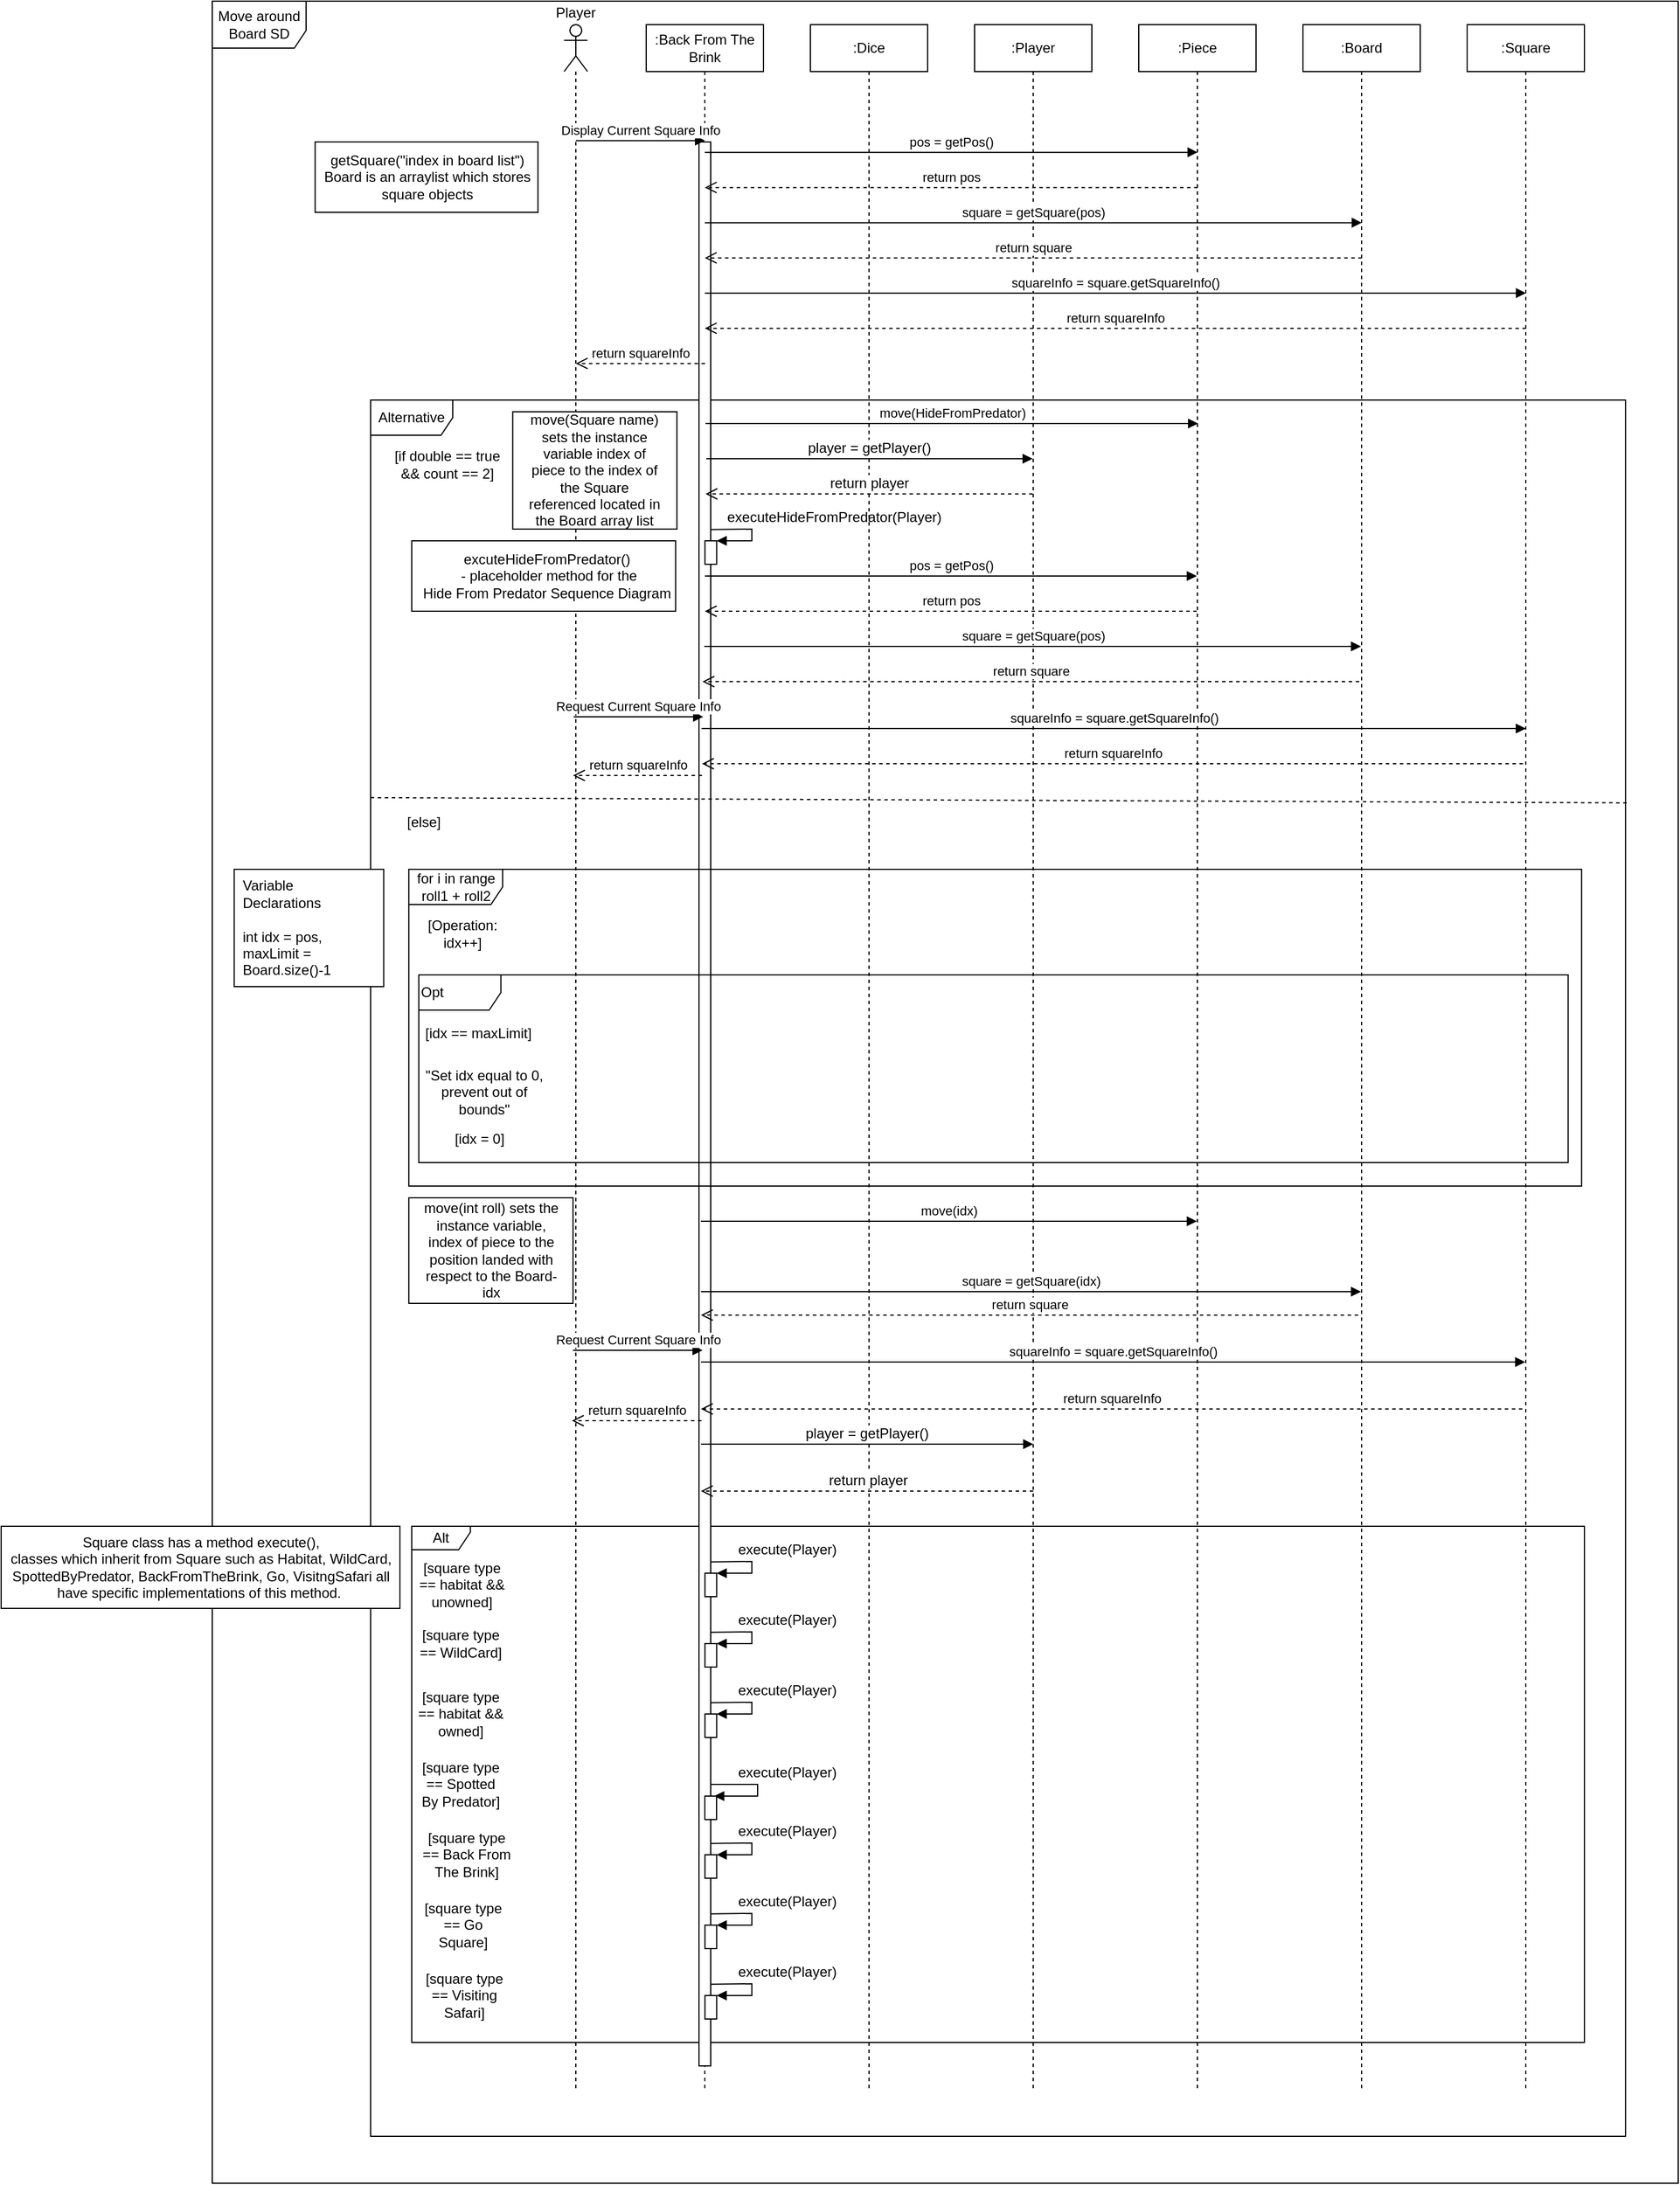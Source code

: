 <mxfile version="13.10.7" type="device" pages="2"><diagram id="kgpKYQtTHZ0yAKxKKP6v" name="Page-1"><mxGraphModel dx="2909" dy="663" grid="1" gridSize="10" guides="1" tooltips="1" connect="1" arrows="1" fold="1" page="1" pageScale="1" pageWidth="850" pageHeight="1100" math="0" shadow="0"><root><mxCell id="0"/><mxCell id="1" parent="0"/><mxCell id="ZVCKdKGzNukC2aIIojTb-14" value="Alternative" style="shape=umlFrame;whiteSpace=wrap;html=1;width=70;height=30;" parent="1" vertex="1"><mxGeometry x="-874.95" y="560" width="1070" height="1480" as="geometry"/></mxCell><mxCell id="veifitGn4pFbz4EbThH1-70" value="Move around Board SD" style="shape=umlFrame;whiteSpace=wrap;html=1;fontSize=12;width=80;height=40;" parent="1" vertex="1"><mxGeometry x="-1010" y="220" width="1250" height="1860" as="geometry"/></mxCell><mxCell id="yhRwFt9on3MV-_1n4iwL-3" value="" style="rounded=0;whiteSpace=wrap;html=1;" parent="1" vertex="1"><mxGeometry x="-842.39" y="1240" width="140" height="90" as="geometry"/></mxCell><mxCell id="veifitGn4pFbz4EbThH1-69" value="" style="rounded=0;whiteSpace=wrap;html=1;fontSize=12;" parent="1" vertex="1"><mxGeometry x="-922.28" y="340" width="190" height="60" as="geometry"/></mxCell><mxCell id="veifitGn4pFbz4EbThH1-14" value="Alt" style="shape=umlFrame;whiteSpace=wrap;html=1;width=50;height=20;" parent="1" vertex="1"><mxGeometry x="-839.89" y="1520" width="999.89" height="440" as="geometry"/></mxCell><mxCell id="ZBRINw5emn9o5bv1vfG7-1" value="" style="shape=umlLifeline;participant=umlActor;perimeter=lifelinePerimeter;whiteSpace=wrap;html=1;container=1;collapsible=0;recursiveResize=0;verticalAlign=top;spacingTop=36;outlineConnect=0;" parent="1" vertex="1"><mxGeometry x="-710" y="240" width="20" height="1760" as="geometry"/></mxCell><mxCell id="ZBRINw5emn9o5bv1vfG7-2" value=":Back From The Brink" style="shape=umlLifeline;perimeter=lifelinePerimeter;whiteSpace=wrap;html=1;container=1;collapsible=0;recursiveResize=0;outlineConnect=0;" parent="1" vertex="1"><mxGeometry x="-640" y="240" width="100" height="1760" as="geometry"/></mxCell><mxCell id="veifitGn4pFbz4EbThH1-16" value="" style="html=1;verticalAlign=bottom;endArrow=block;fontSize=12;rounded=0;" parent="ZBRINw5emn9o5bv1vfG7-2" source="ZBRINw5emn9o5bv1vfG7-2" edge="1"><mxGeometry x="-0.124" y="20" width="80" relative="1" as="geometry"><mxPoint x="58" y="1500" as="sourcePoint"/><mxPoint x="58" y="1510" as="targetPoint"/><Array as="points"><mxPoint x="95" y="1500"/><mxPoint x="95" y="1510"/></Array><mxPoint as="offset"/></mxGeometry></mxCell><mxCell id="ZBRINw5emn9o5bv1vfG7-7" value="" style="rounded=0;whiteSpace=wrap;html=1;" parent="ZBRINw5emn9o5bv1vfG7-2" vertex="1"><mxGeometry x="45" y="100" width="10" height="1640" as="geometry"/></mxCell><mxCell id="veifitGn4pFbz4EbThH1-19" value="" style="rounded=0;whiteSpace=wrap;html=1;fontSize=12;" parent="ZBRINw5emn9o5bv1vfG7-2" vertex="1"><mxGeometry x="50" y="1510" width="10" height="20" as="geometry"/></mxCell><mxCell id="ZBRINw5emn9o5bv1vfG7-3" value=":Dice" style="shape=umlLifeline;perimeter=lifelinePerimeter;whiteSpace=wrap;html=1;container=1;collapsible=0;recursiveResize=0;outlineConnect=0;" parent="1" vertex="1"><mxGeometry x="-500" y="240" width="100" height="1760" as="geometry"/></mxCell><mxCell id="ZBRINw5emn9o5bv1vfG7-4" value=":Player" style="shape=umlLifeline;perimeter=lifelinePerimeter;whiteSpace=wrap;html=1;container=1;collapsible=0;recursiveResize=0;outlineConnect=0;" parent="1" vertex="1"><mxGeometry x="-360" y="240" width="100" height="1760" as="geometry"/></mxCell><mxCell id="ZBRINw5emn9o5bv1vfG7-5" value=":Piece" style="shape=umlLifeline;perimeter=lifelinePerimeter;whiteSpace=wrap;html=1;container=1;collapsible=0;recursiveResize=0;outlineConnect=0;" parent="1" vertex="1"><mxGeometry x="-220" y="240" width="100" height="1760" as="geometry"/></mxCell><mxCell id="ZBRINw5emn9o5bv1vfG7-13" value=":Board" style="shape=umlLifeline;perimeter=lifelinePerimeter;whiteSpace=wrap;html=1;container=1;collapsible=0;recursiveResize=0;outlineConnect=0;" parent="1" vertex="1"><mxGeometry x="-80" y="240" width="100" height="1760" as="geometry"/></mxCell><mxCell id="ZBRINw5emn9o5bv1vfG7-14" value=":Square" style="shape=umlLifeline;perimeter=lifelinePerimeter;whiteSpace=wrap;html=1;container=1;collapsible=0;recursiveResize=0;outlineConnect=0;" parent="1" vertex="1"><mxGeometry x="60" y="240" width="100" height="1760" as="geometry"/></mxCell><mxCell id="ZBRINw5emn9o5bv1vfG7-16" value="getSquare(&quot;index in board list&quot;)&lt;br&gt;Board is an arraylist which stores&lt;br&gt;square objects" style="text;html=1;align=center;verticalAlign=middle;resizable=0;points=[];autosize=1;" parent="1" vertex="1"><mxGeometry x="-922.28" y="345" width="190" height="50" as="geometry"/></mxCell><mxCell id="ZBRINw5emn9o5bv1vfG7-23" value="for i in range roll1 + roll2" style="shape=umlFrame;whiteSpace=wrap;html=1;width=80;height=30;" parent="1" vertex="1"><mxGeometry x="-842.39" y="960" width="1000" height="270" as="geometry"/></mxCell><mxCell id="ZBRINw5emn9o5bv1vfG7-28" value="[Operation: &lt;br style=&quot;font-size: 12px;&quot;&gt;idx++]" style="text;html=1;align=center;verticalAlign=middle;resizable=0;points=[];autosize=1;fontSize=12;" parent="1" vertex="1"><mxGeometry x="-832.5" y="1000" width="70" height="30" as="geometry"/></mxCell><mxCell id="ZBRINw5emn9o5bv1vfG7-29" value="Opt" style="shape=umlFrame;whiteSpace=wrap;html=1;align=left;width=70;height=30;" parent="1" vertex="1"><mxGeometry x="-833.86" y="1050" width="980" height="160" as="geometry"/></mxCell><mxCell id="ZBRINw5emn9o5bv1vfG7-33" value="[idx == maxLimit]" style="text;html=1;strokeColor=none;fillColor=none;align=center;verticalAlign=middle;whiteSpace=wrap;rounded=0;" parent="1" vertex="1"><mxGeometry x="-832.61" y="1090" width="100.22" height="20" as="geometry"/></mxCell><mxCell id="ZBRINw5emn9o5bv1vfG7-34" value="square = getSquare(idx)" style="html=1;verticalAlign=bottom;endArrow=block;" parent="1" edge="1"><mxGeometry width="80" relative="1" as="geometry"><mxPoint x="-593.319" y="1320" as="sourcePoint"/><mxPoint x="-30.5" y="1320" as="targetPoint"/><Array as="points"><mxPoint x="-582.39" y="1320"/><mxPoint x="-302.39" y="1320"/></Array></mxGeometry></mxCell><mxCell id="t25Jro8PnMjJ5pm1C7B0-3" value="&quot;Set idx equal to 0, prevent out of bounds&quot;" style="text;html=1;strokeColor=none;fillColor=none;align=center;verticalAlign=middle;whiteSpace=wrap;rounded=0;" parent="1" vertex="1"><mxGeometry x="-832.61" y="1140" width="110" height="20" as="geometry"/></mxCell><mxCell id="t25Jro8PnMjJ5pm1C7B0-4" value="return square" style="html=1;verticalAlign=bottom;endArrow=open;dashed=1;endSize=8;" parent="1" edge="1"><mxGeometry relative="1" as="geometry"><mxPoint x="-32.89" y="1340" as="sourcePoint"/><mxPoint x="-593.319" y="1340" as="targetPoint"/><Array as="points"><mxPoint x="-302.39" y="1340"/></Array></mxGeometry></mxCell><mxCell id="t25Jro8PnMjJ5pm1C7B0-5" value="Request Current Square Info" style="html=1;verticalAlign=bottom;endArrow=block;" parent="1" edge="1"><mxGeometry width="80" relative="1" as="geometry"><mxPoint x="-702.389" y="1370" as="sourcePoint"/><mxPoint x="-591.96" y="1370" as="targetPoint"/><Array as="points"><mxPoint x="-661.46" y="1370"/></Array></mxGeometry></mxCell><mxCell id="t25Jro8PnMjJ5pm1C7B0-8" value="return squareInfo" style="html=1;verticalAlign=bottom;endArrow=open;dashed=1;endSize=8;" parent="1" edge="1"><mxGeometry relative="1" as="geometry"><mxPoint x="-592.89" y="1430.0" as="sourcePoint"/><mxPoint x="-703.319" y="1430.0" as="targetPoint"/><Array as="points"><mxPoint x="-622.39" y="1430"/></Array></mxGeometry></mxCell><mxCell id="t25Jro8PnMjJ5pm1C7B0-11" value="squareInfo = square.getSquareInfo()" style="html=1;verticalAlign=bottom;endArrow=block;" parent="1" edge="1"><mxGeometry width="80" relative="1" as="geometry"><mxPoint x="-593.319" y="1380" as="sourcePoint"/><mxPoint x="109.5" y="1380.0" as="targetPoint"/><Array as="points"><mxPoint x="-371.39" y="1380"/></Array></mxGeometry></mxCell><mxCell id="t25Jro8PnMjJ5pm1C7B0-12" value="return squareInfo" style="html=1;verticalAlign=bottom;endArrow=open;dashed=1;endSize=8;" parent="1" edge="1"><mxGeometry relative="1" as="geometry"><mxPoint x="107.11" y="1420.0" as="sourcePoint"/><mxPoint x="-593.319" y="1420.0" as="targetPoint"/><Array as="points"><mxPoint x="-332.39" y="1420"/></Array></mxGeometry></mxCell><mxCell id="veifitGn4pFbz4EbThH1-7" value="[idx = 0]" style="text;html=1;strokeColor=none;fillColor=none;align=center;verticalAlign=middle;whiteSpace=wrap;rounded=0;" parent="1" vertex="1"><mxGeometry x="-832.5" y="1180" width="100.22" height="20" as="geometry"/></mxCell><mxCell id="veifitGn4pFbz4EbThH1-8" value="player = getPlayer()" style="html=1;verticalAlign=bottom;endArrow=block;fontSize=12;" parent="1" edge="1"><mxGeometry width="80" relative="1" as="geometry"><mxPoint x="-593.319" y="1450.0" as="sourcePoint"/><mxPoint x="-310" y="1450" as="targetPoint"/><Array as="points"><mxPoint x="-422.39" y="1450"/></Array></mxGeometry></mxCell><mxCell id="veifitGn4pFbz4EbThH1-9" value="return player" style="html=1;verticalAlign=bottom;endArrow=open;dashed=1;endSize=8;fontSize=12;" parent="1" edge="1"><mxGeometry relative="1" as="geometry"><mxPoint x="-310" y="1490" as="sourcePoint"/><mxPoint x="-593.319" y="1490.0" as="targetPoint"/><Array as="points"><mxPoint x="-392.39" y="1490"/></Array></mxGeometry></mxCell><mxCell id="veifitGn4pFbz4EbThH1-17" value="execute(Player)" style="text;html=1;align=center;verticalAlign=middle;resizable=0;points=[];autosize=1;fontSize=12;" parent="1" vertex="1"><mxGeometry x="-569.89" y="1530" width="100" height="20" as="geometry"/></mxCell><mxCell id="veifitGn4pFbz4EbThH1-32" value="[square type == habitat &amp;amp;&amp;amp; unowned]" style="text;html=1;strokeColor=none;fillColor=none;align=center;verticalAlign=middle;whiteSpace=wrap;rounded=0;fontSize=12;" parent="1" vertex="1"><mxGeometry x="-837.39" y="1560" width="80" height="20" as="geometry"/></mxCell><mxCell id="veifitGn4pFbz4EbThH1-41" value="[square type == WildCard]" style="text;html=1;strokeColor=none;fillColor=none;align=center;verticalAlign=middle;whiteSpace=wrap;rounded=0;fontSize=12;" parent="1" vertex="1"><mxGeometry x="-837.39" y="1610" width="77.5" height="20" as="geometry"/></mxCell><mxCell id="veifitGn4pFbz4EbThH1-42" value="" style="rounded=0;whiteSpace=wrap;html=1;fontSize=12;" parent="1" vertex="1"><mxGeometry x="-589.89" y="1620" width="10" height="20" as="geometry"/></mxCell><mxCell id="veifitGn4pFbz4EbThH1-43" value="" style="html=1;verticalAlign=bottom;endArrow=block;fontSize=12;rounded=0;entryX=1;entryY=0;entryDx=0;entryDy=0;exitX=1.024;exitY=0.72;exitDx=0;exitDy=0;exitPerimeter=0;" parent="1" target="veifitGn4pFbz4EbThH1-42" edge="1"><mxGeometry x="-0.124" y="20" width="80" relative="1" as="geometry"><mxPoint x="-584.65" y="1610.4" as="sourcePoint"/><mxPoint x="70.11" y="1492" as="targetPoint"/><Array as="points"><mxPoint x="-549.89" y="1610"/><mxPoint x="-549.89" y="1620"/></Array><mxPoint as="offset"/></mxGeometry></mxCell><mxCell id="veifitGn4pFbz4EbThH1-44" value="execute(Player)" style="text;html=1;align=center;verticalAlign=middle;resizable=0;points=[];autosize=1;fontSize=12;" parent="1" vertex="1"><mxGeometry x="-569.89" y="1590" width="100" height="20" as="geometry"/></mxCell><mxCell id="veifitGn4pFbz4EbThH1-45" value="[square type == habitat &amp;amp;&amp;amp; owned]" style="text;html=1;strokeColor=none;fillColor=none;align=center;verticalAlign=middle;whiteSpace=wrap;rounded=0;fontSize=12;" parent="1" vertex="1"><mxGeometry x="-837.39" y="1670" width="77.5" height="20" as="geometry"/></mxCell><mxCell id="veifitGn4pFbz4EbThH1-46" value="" style="rounded=0;whiteSpace=wrap;html=1;fontSize=12;" parent="1" vertex="1"><mxGeometry x="-589.89" y="1680" width="10" height="20" as="geometry"/></mxCell><mxCell id="veifitGn4pFbz4EbThH1-47" value="" style="html=1;verticalAlign=bottom;endArrow=block;fontSize=12;rounded=0;entryX=1;entryY=0;entryDx=0;entryDy=0;exitX=1.024;exitY=0.72;exitDx=0;exitDy=0;exitPerimeter=0;" parent="1" target="veifitGn4pFbz4EbThH1-46" edge="1"><mxGeometry x="-0.124" y="20" width="80" relative="1" as="geometry"><mxPoint x="-584.65" y="1670.4" as="sourcePoint"/><mxPoint x="70.11" y="1552" as="targetPoint"/><Array as="points"><mxPoint x="-549.89" y="1670"/><mxPoint x="-549.89" y="1680"/></Array><mxPoint as="offset"/></mxGeometry></mxCell><mxCell id="veifitGn4pFbz4EbThH1-48" value="execute(Player)" style="text;html=1;align=center;verticalAlign=middle;resizable=0;points=[];autosize=1;fontSize=12;" parent="1" vertex="1"><mxGeometry x="-569.89" y="1650" width="100" height="20" as="geometry"/></mxCell><mxCell id="veifitGn4pFbz4EbThH1-50" value="[square type == Spotted By Predator]" style="text;html=1;strokeColor=none;fillColor=none;align=center;verticalAlign=middle;whiteSpace=wrap;rounded=0;fontSize=12;" parent="1" vertex="1"><mxGeometry x="-837.39" y="1730" width="77.5" height="20" as="geometry"/></mxCell><mxCell id="veifitGn4pFbz4EbThH1-53" value="execute(Player)" style="text;html=1;align=center;verticalAlign=middle;resizable=0;points=[];autosize=1;fontSize=12;" parent="1" vertex="1"><mxGeometry x="-569.89" y="1720" width="100" height="20" as="geometry"/></mxCell><mxCell id="veifitGn4pFbz4EbThH1-54" value="[square type == Go Square]" style="text;html=1;strokeColor=none;fillColor=none;align=center;verticalAlign=middle;whiteSpace=wrap;rounded=0;fontSize=12;" parent="1" vertex="1"><mxGeometry x="-834.89" y="1850" width="77.5" height="20" as="geometry"/></mxCell><mxCell id="veifitGn4pFbz4EbThH1-55" value="" style="rounded=0;whiteSpace=wrap;html=1;fontSize=12;" parent="1" vertex="1"><mxGeometry x="-589.89" y="1800" width="10" height="20" as="geometry"/></mxCell><mxCell id="veifitGn4pFbz4EbThH1-56" value="" style="html=1;verticalAlign=bottom;endArrow=block;fontSize=12;rounded=0;entryX=1;entryY=0;entryDx=0;entryDy=0;exitX=1.024;exitY=0.72;exitDx=0;exitDy=0;exitPerimeter=0;" parent="1" target="veifitGn4pFbz4EbThH1-55" edge="1"><mxGeometry x="-0.124" y="20" width="80" relative="1" as="geometry"><mxPoint x="-584.65" y="1790.4" as="sourcePoint"/><mxPoint x="70.11" y="1672" as="targetPoint"/><Array as="points"><mxPoint x="-549.89" y="1790"/><mxPoint x="-549.89" y="1800"/></Array><mxPoint as="offset"/></mxGeometry></mxCell><mxCell id="veifitGn4pFbz4EbThH1-57" value="execute(Player)" style="text;html=1;align=center;verticalAlign=middle;resizable=0;points=[];autosize=1;fontSize=12;" parent="1" vertex="1"><mxGeometry x="-569.89" y="1770" width="100" height="20" as="geometry"/></mxCell><mxCell id="veifitGn4pFbz4EbThH1-58" value="[square type == Back From The Brink]" style="text;html=1;strokeColor=none;fillColor=none;align=center;verticalAlign=middle;whiteSpace=wrap;rounded=0;fontSize=12;" parent="1" vertex="1"><mxGeometry x="-832.39" y="1790" width="77.5" height="20" as="geometry"/></mxCell><mxCell id="veifitGn4pFbz4EbThH1-59" value="" style="rounded=0;whiteSpace=wrap;html=1;fontSize=12;" parent="1" vertex="1"><mxGeometry x="-589.89" y="1860" width="10" height="20" as="geometry"/></mxCell><mxCell id="veifitGn4pFbz4EbThH1-60" value="" style="html=1;verticalAlign=bottom;endArrow=block;fontSize=12;rounded=0;entryX=1;entryY=0;entryDx=0;entryDy=0;exitX=1.024;exitY=0.72;exitDx=0;exitDy=0;exitPerimeter=0;" parent="1" target="veifitGn4pFbz4EbThH1-59" edge="1"><mxGeometry x="-0.124" y="20" width="80" relative="1" as="geometry"><mxPoint x="-584.65" y="1850.4" as="sourcePoint"/><mxPoint x="70.11" y="1732" as="targetPoint"/><Array as="points"><mxPoint x="-549.89" y="1850"/><mxPoint x="-549.89" y="1860"/></Array><mxPoint as="offset"/></mxGeometry></mxCell><mxCell id="veifitGn4pFbz4EbThH1-61" value="execute(Player)" style="text;html=1;align=center;verticalAlign=middle;resizable=0;points=[];autosize=1;fontSize=12;" parent="1" vertex="1"><mxGeometry x="-569.89" y="1830" width="100" height="20" as="geometry"/></mxCell><mxCell id="veifitGn4pFbz4EbThH1-62" value="[square type == Visiting Safari]" style="text;html=1;strokeColor=none;fillColor=none;align=center;verticalAlign=middle;whiteSpace=wrap;rounded=0;fontSize=12;" parent="1" vertex="1"><mxGeometry x="-833.75" y="1910" width="77.5" height="20" as="geometry"/></mxCell><mxCell id="veifitGn4pFbz4EbThH1-63" value="" style="rounded=0;whiteSpace=wrap;html=1;fontSize=12;" parent="1" vertex="1"><mxGeometry x="-589.89" y="1920" width="10" height="20" as="geometry"/></mxCell><mxCell id="veifitGn4pFbz4EbThH1-64" value="" style="html=1;verticalAlign=bottom;endArrow=block;fontSize=12;rounded=0;entryX=1;entryY=0;entryDx=0;entryDy=0;exitX=1.024;exitY=0.72;exitDx=0;exitDy=0;exitPerimeter=0;" parent="1" target="veifitGn4pFbz4EbThH1-63" edge="1"><mxGeometry x="-0.124" y="20" width="80" relative="1" as="geometry"><mxPoint x="-584.65" y="1910.4" as="sourcePoint"/><mxPoint x="70.11" y="1792" as="targetPoint"/><Array as="points"><mxPoint x="-549.89" y="1910"/><mxPoint x="-549.89" y="1920"/></Array><mxPoint as="offset"/></mxGeometry></mxCell><mxCell id="veifitGn4pFbz4EbThH1-65" value="execute(Player)" style="text;html=1;align=center;verticalAlign=middle;resizable=0;points=[];autosize=1;fontSize=12;" parent="1" vertex="1"><mxGeometry x="-569.89" y="1890" width="100" height="20" as="geometry"/></mxCell><mxCell id="yhRwFt9on3MV-_1n4iwL-1" value="move(idx)" style="html=1;verticalAlign=bottom;endArrow=block;" parent="1" edge="1"><mxGeometry width="80" relative="1" as="geometry"><mxPoint x="-593.319" y="1260" as="sourcePoint"/><mxPoint x="-170.5" y="1260" as="targetPoint"/><Array as="points"/></mxGeometry></mxCell><mxCell id="yhRwFt9on3MV-_1n4iwL-2" value="move(int roll) sets the instance variable, index of piece to the position landed with respect to the Board- idx" style="text;html=1;strokeColor=none;fillColor=none;align=center;verticalAlign=middle;whiteSpace=wrap;rounded=0;" parent="1" vertex="1"><mxGeometry x="-832.39" y="1275" width="120" height="20" as="geometry"/></mxCell><mxCell id="veifitGn4pFbz4EbThH1-68" value="" style="rounded=0;whiteSpace=wrap;html=1;fontSize=12;" parent="1" vertex="1"><mxGeometry x="-1190" y="1520" width="340" height="70" as="geometry"/></mxCell><mxCell id="veifitGn4pFbz4EbThH1-67" value="Square class has a method execute(), &lt;br&gt;classes which inherit from Square such as Habitat, WildCard,&lt;br&gt;SpottedByPredator, BackFromTheBrink, Go, VisitngSafari all&lt;br&gt;have specific implementations of this method.&amp;nbsp;" style="text;html=1;align=center;verticalAlign=middle;resizable=0;points=[];autosize=1;fontSize=12;" parent="1" vertex="1"><mxGeometry x="-1190" y="1525" width="340" height="60" as="geometry"/></mxCell><mxCell id="ZVCKdKGzNukC2aIIojTb-19" value="" style="rounded=0;whiteSpace=wrap;html=1;fontSize=12;" parent="1" vertex="1"><mxGeometry x="-589.89" y="680" width="10" height="20" as="geometry"/></mxCell><mxCell id="ZVCKdKGzNukC2aIIojTb-20" value="" style="html=1;verticalAlign=bottom;endArrow=block;fontSize=12;rounded=0;entryX=1;entryY=0;entryDx=0;entryDy=0;exitX=1.024;exitY=0.72;exitDx=0;exitDy=0;exitPerimeter=0;" parent="1" target="ZVCKdKGzNukC2aIIojTb-19" edge="1"><mxGeometry x="-0.124" y="20" width="80" relative="1" as="geometry"><mxPoint x="-584.65" y="670.4" as="sourcePoint"/><mxPoint x="70.11" y="552" as="targetPoint"/><Array as="points"><mxPoint x="-549.89" y="670"/><mxPoint x="-549.89" y="680"/></Array><mxPoint as="offset"/></mxGeometry></mxCell><mxCell id="ZVCKdKGzNukC2aIIojTb-21" value="executeHideFromPredator(Player)" style="text;html=1;align=center;verticalAlign=middle;resizable=0;points=[];autosize=1;fontSize=12;" parent="1" vertex="1"><mxGeometry x="-579.78" y="650" width="200" height="20" as="geometry"/></mxCell><mxCell id="ZVCKdKGzNukC2aIIojTb-28" value="return square" style="html=1;verticalAlign=bottom;endArrow=open;dashed=1;endSize=8;" parent="1" edge="1"><mxGeometry relative="1" as="geometry"><mxPoint x="-32" y="800" as="sourcePoint"/><mxPoint x="-592" y="800" as="targetPoint"/><Array as="points"><mxPoint x="-301" y="800"/></Array></mxGeometry></mxCell><mxCell id="ZVCKdKGzNukC2aIIojTb-29" value="Request Current Square Info" style="html=1;verticalAlign=bottom;endArrow=block;" parent="1" edge="1"><mxGeometry width="80" relative="1" as="geometry"><mxPoint x="-701.849" y="830" as="sourcePoint"/><mxPoint x="-591.42" y="830" as="targetPoint"/><Array as="points"><mxPoint x="-660.92" y="830"/></Array></mxGeometry></mxCell><mxCell id="ZVCKdKGzNukC2aIIojTb-30" value="return squareInfo" style="html=1;verticalAlign=bottom;endArrow=open;dashed=1;endSize=8;" parent="1" edge="1"><mxGeometry relative="1" as="geometry"><mxPoint x="-592.39" y="880" as="sourcePoint"/><mxPoint x="-702.39" y="880" as="targetPoint"/><Array as="points"><mxPoint x="-621.39" y="880"/></Array></mxGeometry></mxCell><mxCell id="ZVCKdKGzNukC2aIIojTb-31" value="squareInfo = square.getSquareInfo()" style="html=1;verticalAlign=bottom;endArrow=block;" parent="1" edge="1"><mxGeometry width="80" relative="1" as="geometry"><mxPoint x="-592.779" y="840" as="sourcePoint"/><mxPoint x="110.04" y="840.0" as="targetPoint"/><Array as="points"><mxPoint x="-370.85" y="840"/></Array></mxGeometry></mxCell><mxCell id="ZVCKdKGzNukC2aIIojTb-32" value="return squareInfo" style="html=1;verticalAlign=bottom;endArrow=open;dashed=1;endSize=8;" parent="1" edge="1"><mxGeometry relative="1" as="geometry"><mxPoint x="107.61" y="870" as="sourcePoint"/><mxPoint x="-592.39" y="870" as="targetPoint"/><Array as="points"><mxPoint x="-331.39" y="870"/></Array></mxGeometry></mxCell><mxCell id="ZVCKdKGzNukC2aIIojTb-33" value="square = getSquare(pos)" style="html=1;verticalAlign=bottom;endArrow=block;" parent="1" edge="1"><mxGeometry width="80" relative="1" as="geometry"><mxPoint x="-590.5" y="770" as="sourcePoint"/><mxPoint x="-30.5" y="770" as="targetPoint"/><Array as="points"><mxPoint x="-579" y="770"/><mxPoint x="-299" y="770"/></Array></mxGeometry></mxCell><mxCell id="ZVCKdKGzNukC2aIIojTb-34" value="[if double == true&lt;br&gt;&amp;amp;&amp;amp; count == 2]" style="text;html=1;align=center;verticalAlign=middle;resizable=0;points=[];autosize=1;" parent="1" vertex="1"><mxGeometry x="-864.89" y="600" width="110" height="30" as="geometry"/></mxCell><mxCell id="ZVCKdKGzNukC2aIIojTb-35" value="move(HideFromPredator)" style="html=1;verticalAlign=bottom;endArrow=block;" parent="1" edge="1"><mxGeometry width="80" relative="1" as="geometry"><mxPoint x="-589.41" y="580" as="sourcePoint"/><mxPoint x="-169.41" y="580" as="targetPoint"/><Array as="points"><mxPoint x="-518.91" y="580"/></Array></mxGeometry></mxCell><mxCell id="ZVCKdKGzNukC2aIIojTb-36" value="player = getPlayer()" style="html=1;verticalAlign=bottom;endArrow=block;fontSize=12;" parent="1" target="ZBRINw5emn9o5bv1vfG7-4" edge="1"><mxGeometry width="80" relative="1" as="geometry"><mxPoint x="-588.799" y="610.0" as="sourcePoint"/><mxPoint x="-165.98" y="610.0" as="targetPoint"/><Array as="points"><mxPoint x="-417.87" y="610"/></Array></mxGeometry></mxCell><mxCell id="ZVCKdKGzNukC2aIIojTb-37" value="return player" style="html=1;verticalAlign=bottom;endArrow=open;dashed=1;endSize=8;fontSize=12;" parent="1" source="ZBRINw5emn9o5bv1vfG7-4" edge="1"><mxGeometry relative="1" as="geometry"><mxPoint x="-167.91" y="640" as="sourcePoint"/><mxPoint x="-589.41" y="640" as="targetPoint"/><Array as="points"><mxPoint x="-387.91" y="640"/></Array></mxGeometry></mxCell><mxCell id="ZVCKdKGzNukC2aIIojTb-38" value="pos = getPos()" style="html=1;verticalAlign=bottom;endArrow=block;" parent="1" source="ZBRINw5emn9o5bv1vfG7-2" target="ZBRINw5emn9o5bv1vfG7-5" edge="1"><mxGeometry width="80" relative="1" as="geometry"><mxPoint x="-540" y="720" as="sourcePoint"/><mxPoint x="-460" y="720" as="targetPoint"/><Array as="points"><mxPoint x="-360" y="710"/></Array></mxGeometry></mxCell><mxCell id="ZVCKdKGzNukC2aIIojTb-40" value="return pos" style="html=1;verticalAlign=bottom;endArrow=open;dashed=1;endSize=8;" parent="1" source="ZBRINw5emn9o5bv1vfG7-5" target="ZBRINw5emn9o5bv1vfG7-2" edge="1"><mxGeometry relative="1" as="geometry"><mxPoint x="-290" y="840" as="sourcePoint"/><mxPoint x="-370" y="840" as="targetPoint"/><Array as="points"><mxPoint x="-360" y="740"/></Array></mxGeometry></mxCell><mxCell id="ZVCKdKGzNukC2aIIojTb-43" value="" style="rounded=0;whiteSpace=wrap;html=1;" parent="1" vertex="1"><mxGeometry x="-753.8" y="570" width="140" height="100" as="geometry"/></mxCell><mxCell id="ZVCKdKGzNukC2aIIojTb-44" value="move(Square name) sets the instance variable index of piece to the index of the Square referenced located in the Board array list" style="text;html=1;strokeColor=none;fillColor=none;align=center;verticalAlign=middle;whiteSpace=wrap;rounded=0;" parent="1" vertex="1"><mxGeometry x="-743.8" y="610" width="120" height="20" as="geometry"/></mxCell><mxCell id="ZBRINw5emn9o5bv1vfG7-26" value="" style="rounded=0;whiteSpace=wrap;html=1;" parent="1" vertex="1"><mxGeometry x="-991.3" y="960" width="127.5" height="100" as="geometry"/></mxCell><mxCell id="ZBRINw5emn9o5bv1vfG7-27" value="Variable Declarations&lt;br&gt;&lt;br&gt;int idx = pos,&lt;br&gt;maxLimit = Board.size()-1" style="text;html=1;strokeColor=none;fillColor=none;align=left;verticalAlign=middle;whiteSpace=wrap;rounded=0;" parent="1" vertex="1"><mxGeometry x="-986.3" y="1000" width="105" height="20" as="geometry"/></mxCell><mxCell id="ZVCKdKGzNukC2aIIojTb-45" value="[else]" style="text;html=1;align=center;verticalAlign=middle;resizable=0;points=[];autosize=1;" parent="1" vertex="1"><mxGeometry x="-850" y="910" width="40" height="20" as="geometry"/></mxCell><mxCell id="ZVCKdKGzNukC2aIIojTb-46" value="" style="endArrow=none;dashed=1;html=1;exitX=0;exitY=0.229;exitDx=0;exitDy=0;exitPerimeter=0;entryX=1.002;entryY=0.232;entryDx=0;entryDy=0;entryPerimeter=0;" parent="1" source="ZVCKdKGzNukC2aIIojTb-14" target="ZVCKdKGzNukC2aIIojTb-14" edge="1"><mxGeometry width="50" height="50" relative="1" as="geometry"><mxPoint x="-370" y="950" as="sourcePoint"/><mxPoint x="-320" y="900" as="targetPoint"/></mxGeometry></mxCell><mxCell id="ZVCKdKGzNukC2aIIojTb-48" value="" style="rounded=0;whiteSpace=wrap;html=1;" parent="1" vertex="1"><mxGeometry x="-839.89" y="680" width="225" height="60" as="geometry"/></mxCell><mxCell id="ZVCKdKGzNukC2aIIojTb-47" value="excuteHideFromPredator()&lt;br&gt;&amp;nbsp;- placeholder method for the &lt;br&gt;Hide From Predator Sequence Diagram" style="text;html=1;align=center;verticalAlign=middle;resizable=0;points=[];autosize=1;" parent="1" vertex="1"><mxGeometry x="-839.89" y="685" width="230" height="50" as="geometry"/></mxCell><mxCell id="ZVCKdKGzNukC2aIIojTb-59" value="Display Current Square Info" style="html=1;verticalAlign=bottom;endArrow=block;" parent="1" edge="1"><mxGeometry width="80" relative="1" as="geometry"><mxPoint x="-699.996" y="338.82" as="sourcePoint"/><mxPoint x="-589.82" y="338.82" as="targetPoint"/><Array as="points"><mxPoint x="-659.32" y="338.82"/></Array></mxGeometry></mxCell><mxCell id="ZVCKdKGzNukC2aIIojTb-60" value="pos = getPos()" style="html=1;verticalAlign=bottom;endArrow=block;" parent="1" edge="1"><mxGeometry width="80" relative="1" as="geometry"><mxPoint x="-589.996" y="348.82" as="sourcePoint"/><mxPoint x="-169.82" y="348.82" as="targetPoint"/><Array as="points"><mxPoint x="-389.32" y="348.82"/></Array></mxGeometry></mxCell><mxCell id="ZVCKdKGzNukC2aIIojTb-61" value="return pos" style="html=1;verticalAlign=bottom;endArrow=open;dashed=1;endSize=8;" parent="1" edge="1"><mxGeometry relative="1" as="geometry"><mxPoint x="-169.82" y="378.82" as="sourcePoint"/><mxPoint x="-589.996" y="378.82" as="targetPoint"/><Array as="points"><mxPoint x="-349.32" y="378.82"/></Array></mxGeometry></mxCell><mxCell id="ZVCKdKGzNukC2aIIojTb-62" value="return squareInfo" style="html=1;verticalAlign=bottom;endArrow=open;dashed=1;endSize=8;" parent="1" edge="1"><mxGeometry relative="1" as="geometry"><mxPoint x="-589.82" y="528.82" as="sourcePoint"/><mxPoint x="-699.996" y="528.82" as="targetPoint"/><Array as="points"><mxPoint x="-629.32" y="528.82"/></Array></mxGeometry></mxCell><mxCell id="ZVCKdKGzNukC2aIIojTb-63" value="square = getSquare(pos)" style="html=1;verticalAlign=bottom;endArrow=block;" parent="1" edge="1"><mxGeometry width="80" relative="1" as="geometry"><mxPoint x="-589.996" y="408.82" as="sourcePoint"/><mxPoint x="-29.82" y="408.82" as="targetPoint"/><Array as="points"><mxPoint x="-369.32" y="408.82"/></Array></mxGeometry></mxCell><mxCell id="ZVCKdKGzNukC2aIIojTb-64" value="return square" style="html=1;verticalAlign=bottom;endArrow=open;dashed=1;endSize=8;" parent="1" edge="1"><mxGeometry relative="1" as="geometry"><mxPoint x="-29.82" y="438.82" as="sourcePoint"/><mxPoint x="-589.996" y="438.82" as="targetPoint"/><Array as="points"><mxPoint x="-339.32" y="438.82"/></Array></mxGeometry></mxCell><mxCell id="ZVCKdKGzNukC2aIIojTb-65" value="squareInfo = square.getSquareInfo()" style="html=1;verticalAlign=bottom;endArrow=block;" parent="1" edge="1"><mxGeometry width="80" relative="1" as="geometry"><mxPoint x="-589.996" y="468.82" as="sourcePoint"/><mxPoint x="110.18" y="468.82" as="targetPoint"/><Array as="points"><mxPoint x="-369.32" y="468.82"/></Array></mxGeometry></mxCell><mxCell id="ZVCKdKGzNukC2aIIojTb-66" value="return squareInfo" style="html=1;verticalAlign=bottom;endArrow=open;dashed=1;endSize=8;" parent="1" edge="1"><mxGeometry relative="1" as="geometry"><mxPoint x="110.18" y="498.82" as="sourcePoint"/><mxPoint x="-589.996" y="498.82" as="targetPoint"/><Array as="points"><mxPoint x="-329.32" y="498.82"/></Array></mxGeometry></mxCell><mxCell id="MGcGK0JoRUaYNP64XPcq-1" value="" style="rounded=0;whiteSpace=wrap;html=1;fontSize=12;" parent="1" vertex="1"><mxGeometry x="-589.89" y="1560" width="10" height="20" as="geometry"/></mxCell><mxCell id="MGcGK0JoRUaYNP64XPcq-2" value="" style="html=1;verticalAlign=bottom;endArrow=block;fontSize=12;rounded=0;entryX=1;entryY=0;entryDx=0;entryDy=0;exitX=1.024;exitY=0.72;exitDx=0;exitDy=0;exitPerimeter=0;" parent="1" target="MGcGK0JoRUaYNP64XPcq-1" edge="1"><mxGeometry x="-0.124" y="20" width="80" relative="1" as="geometry"><mxPoint x="-584.65" y="1550.4" as="sourcePoint"/><mxPoint x="70.11" y="1432" as="targetPoint"/><Array as="points"><mxPoint x="-549.89" y="1550"/><mxPoint x="-549.89" y="1560"/></Array><mxPoint as="offset"/></mxGeometry></mxCell><mxCell id="G1P_phs2W7wQgNXsKYWW-2" value="Player" style="text;html=1;strokeColor=none;fillColor=none;align=center;verticalAlign=middle;whiteSpace=wrap;rounded=0;" vertex="1" parent="1"><mxGeometry x="-720" y="220" width="40" height="20" as="geometry"/></mxCell></root></mxGraphModel></diagram><diagram id="5UDTNIrKTDM4_SOOiB3E" name="Page-2"><mxGraphModel dx="1038" dy="548" grid="1" gridSize="10" guides="1" tooltips="1" connect="1" arrows="1" fold="1" page="1" pageScale="1" pageWidth="827" pageHeight="1169" math="0" shadow="0"><root><mxCell id="I0CQFJSjECJl5co1241g-0"/><mxCell id="I0CQFJSjECJl5co1241g-1" parent="I0CQFJSjECJl5co1241g-0"/></root></mxGraphModel></diagram></mxfile>